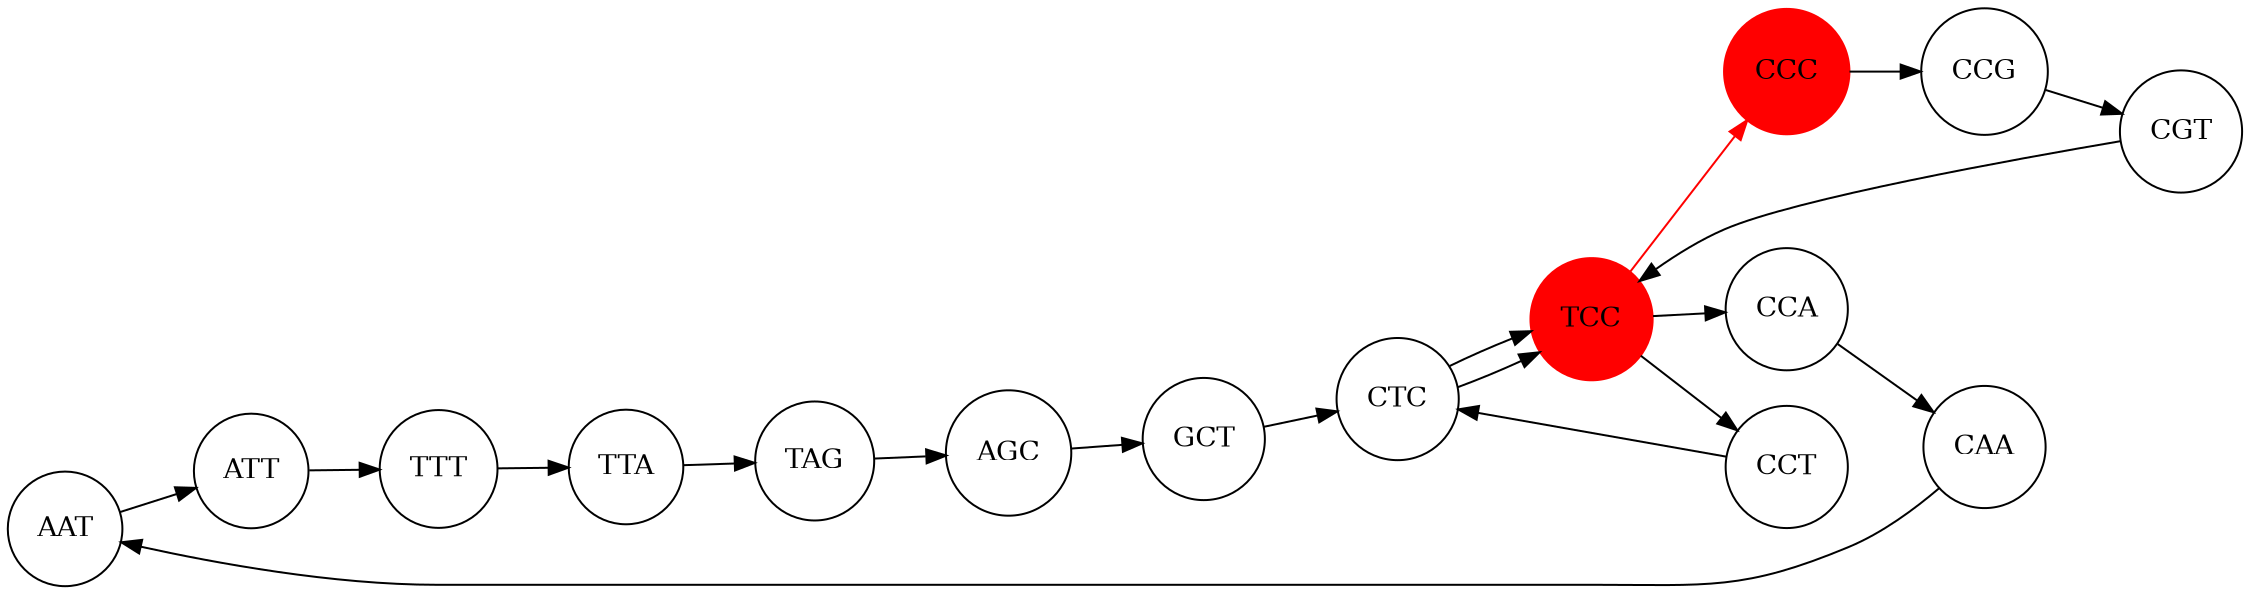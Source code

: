 digraph {
	constraint=false rankdir=LR size=15
	node [shape=circle]
	AAT
	AGC
	ATT
	CAA
	CCA
	CCC [color=red style=filled]
	CCG
	CCT
	CGT
	CTC
	GCT
	TAG
	TCC [color=red style=filled]
	TTA
	TTT
	TCC -> CCT
	TCC -> CCA
	CCT -> CTC
	CTC -> TCC
	CTC -> TCC
	CCA -> CAA
	CAA -> AAT
	AAT -> ATT
	ATT -> TTT
	TTT -> TTA
	TTA -> TAG
	TAG -> AGC
	AGC -> GCT
	GCT -> CTC
	CCC -> CCG
	CCG -> CGT
	CGT -> TCC
	edge [color=red]
	TCC -> CCC
}
